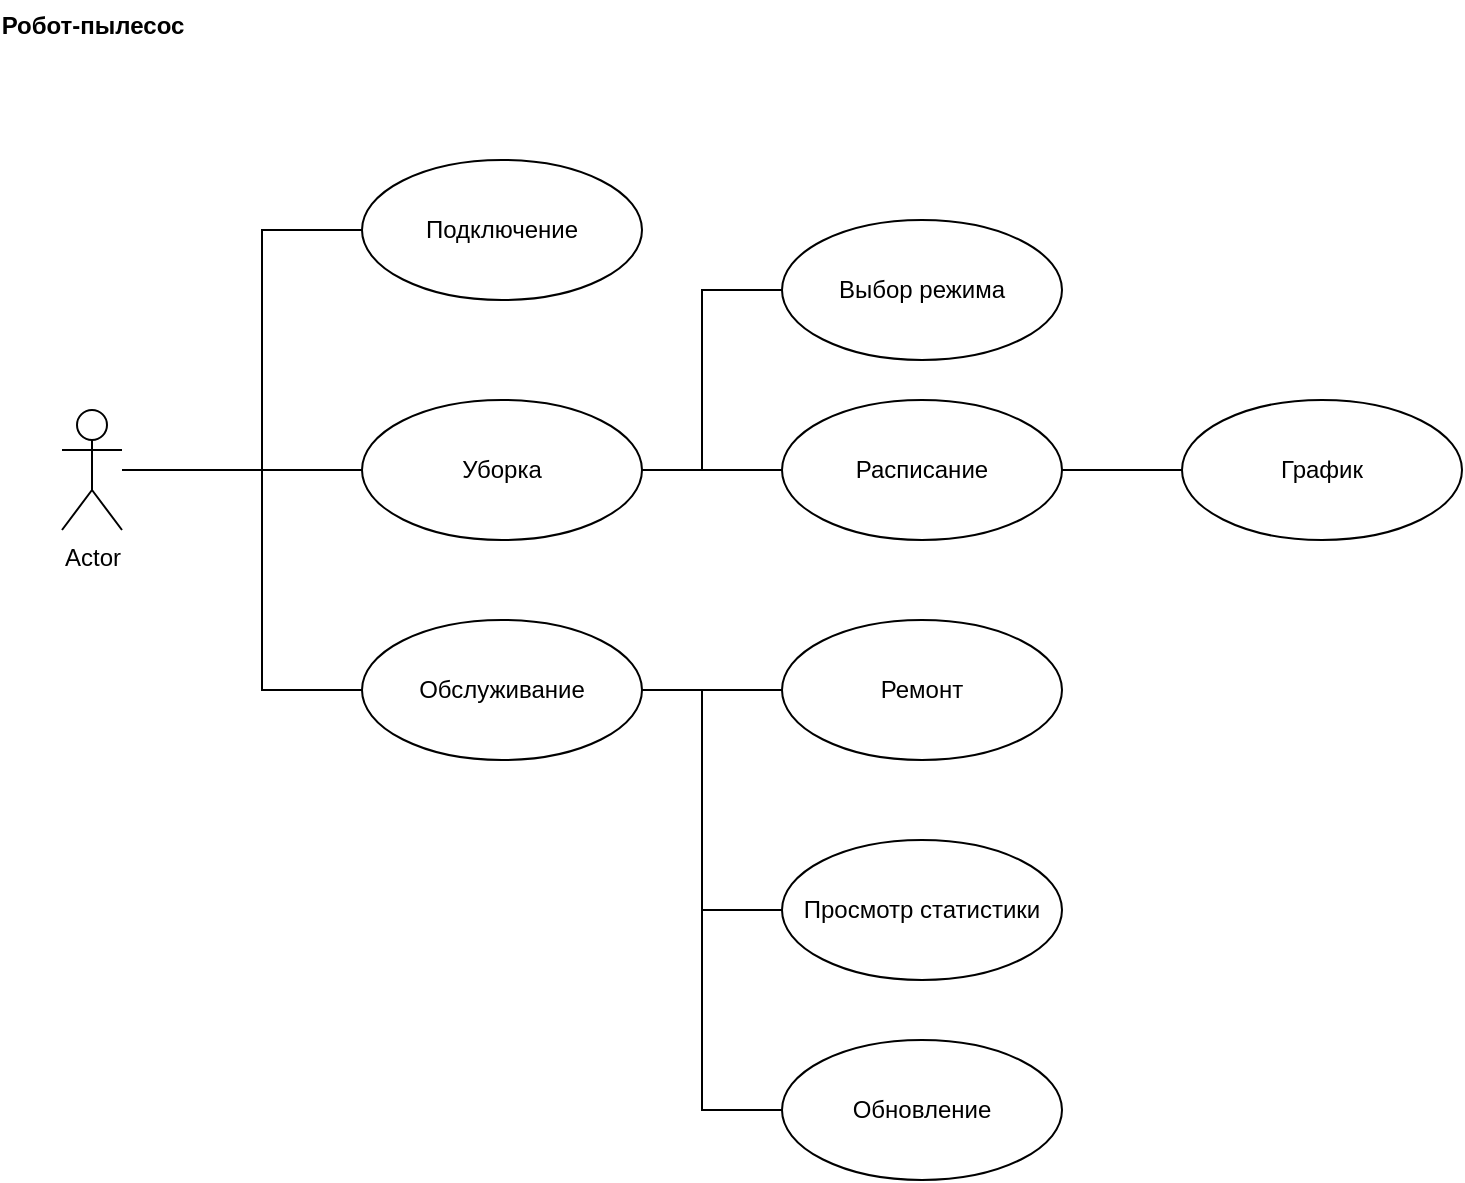 <mxfile version="22.1.2" type="device">
  <diagram name="Страница — 1" id="Sh5K4RNbb2jhzGxldwWY">
    <mxGraphModel dx="475" dy="595" grid="1" gridSize="10" guides="1" tooltips="1" connect="1" arrows="1" fold="1" page="1" pageScale="1" pageWidth="827" pageHeight="1169" math="0" shadow="0">
      <root>
        <mxCell id="0" />
        <mxCell id="1" parent="0" />
        <mxCell id="Jl23NluVTWIBxDWeX_S1-3" style="edgeStyle=orthogonalEdgeStyle;rounded=0;orthogonalLoop=1;jettySize=auto;html=1;endArrow=none;endFill=0;" edge="1" parent="1" source="Jl23NluVTWIBxDWeX_S1-1" target="Jl23NluVTWIBxDWeX_S1-2">
          <mxGeometry relative="1" as="geometry">
            <Array as="points">
              <mxPoint x="140" y="285" />
              <mxPoint x="140" y="165" />
            </Array>
          </mxGeometry>
        </mxCell>
        <mxCell id="Jl23NluVTWIBxDWeX_S1-5" style="edgeStyle=orthogonalEdgeStyle;rounded=0;orthogonalLoop=1;jettySize=auto;html=1;endArrow=none;endFill=0;" edge="1" parent="1" source="Jl23NluVTWIBxDWeX_S1-1" target="Jl23NluVTWIBxDWeX_S1-4">
          <mxGeometry relative="1" as="geometry" />
        </mxCell>
        <mxCell id="Jl23NluVTWIBxDWeX_S1-18" style="edgeStyle=orthogonalEdgeStyle;rounded=0;orthogonalLoop=1;jettySize=auto;html=1;endArrow=none;endFill=0;" edge="1" parent="1" source="Jl23NluVTWIBxDWeX_S1-1" target="Jl23NluVTWIBxDWeX_S1-17">
          <mxGeometry relative="1" as="geometry">
            <Array as="points">
              <mxPoint x="140" y="285" />
              <mxPoint x="140" y="395" />
            </Array>
          </mxGeometry>
        </mxCell>
        <mxCell id="Jl23NluVTWIBxDWeX_S1-1" value="Actor" style="shape=umlActor;verticalLabelPosition=bottom;verticalAlign=top;html=1;outlineConnect=0;" vertex="1" parent="1">
          <mxGeometry x="40" y="255" width="30" height="60" as="geometry" />
        </mxCell>
        <mxCell id="Jl23NluVTWIBxDWeX_S1-2" value="Подключение" style="ellipse;whiteSpace=wrap;html=1;" vertex="1" parent="1">
          <mxGeometry x="190" y="130" width="140" height="70" as="geometry" />
        </mxCell>
        <mxCell id="Jl23NluVTWIBxDWeX_S1-7" style="edgeStyle=orthogonalEdgeStyle;rounded=0;orthogonalLoop=1;jettySize=auto;html=1;endArrow=none;endFill=0;elbow=vertical;" edge="1" parent="1" source="Jl23NluVTWIBxDWeX_S1-4" target="Jl23NluVTWIBxDWeX_S1-6">
          <mxGeometry relative="1" as="geometry">
            <Array as="points">
              <mxPoint x="360" y="195" />
            </Array>
          </mxGeometry>
        </mxCell>
        <mxCell id="Jl23NluVTWIBxDWeX_S1-9" style="edgeStyle=orthogonalEdgeStyle;rounded=0;orthogonalLoop=1;jettySize=auto;html=1;endArrow=none;endFill=0;" edge="1" parent="1" source="Jl23NluVTWIBxDWeX_S1-4" target="Jl23NluVTWIBxDWeX_S1-8">
          <mxGeometry relative="1" as="geometry" />
        </mxCell>
        <mxCell id="Jl23NluVTWIBxDWeX_S1-4" value="Уборка" style="ellipse;whiteSpace=wrap;html=1;" vertex="1" parent="1">
          <mxGeometry x="190" y="250" width="140" height="70" as="geometry" />
        </mxCell>
        <mxCell id="Jl23NluVTWIBxDWeX_S1-6" value="Выбор режима" style="ellipse;whiteSpace=wrap;html=1;" vertex="1" parent="1">
          <mxGeometry x="400" y="160" width="140" height="70" as="geometry" />
        </mxCell>
        <mxCell id="Jl23NluVTWIBxDWeX_S1-11" style="edgeStyle=orthogonalEdgeStyle;rounded=0;orthogonalLoop=1;jettySize=auto;html=1;endArrow=none;endFill=0;" edge="1" parent="1" source="Jl23NluVTWIBxDWeX_S1-8" target="Jl23NluVTWIBxDWeX_S1-10">
          <mxGeometry relative="1" as="geometry" />
        </mxCell>
        <mxCell id="Jl23NluVTWIBxDWeX_S1-8" value="Расписание" style="ellipse;whiteSpace=wrap;html=1;" vertex="1" parent="1">
          <mxGeometry x="400" y="250" width="140" height="70" as="geometry" />
        </mxCell>
        <mxCell id="Jl23NluVTWIBxDWeX_S1-10" value="График" style="ellipse;whiteSpace=wrap;html=1;" vertex="1" parent="1">
          <mxGeometry x="600" y="250" width="140" height="70" as="geometry" />
        </mxCell>
        <mxCell id="Jl23NluVTWIBxDWeX_S1-20" style="edgeStyle=orthogonalEdgeStyle;rounded=0;orthogonalLoop=1;jettySize=auto;html=1;endArrow=none;endFill=0;" edge="1" parent="1" source="Jl23NluVTWIBxDWeX_S1-17" target="Jl23NluVTWIBxDWeX_S1-19">
          <mxGeometry relative="1" as="geometry" />
        </mxCell>
        <mxCell id="Jl23NluVTWIBxDWeX_S1-23" style="edgeStyle=orthogonalEdgeStyle;rounded=0;orthogonalLoop=1;jettySize=auto;html=1;endArrow=none;endFill=0;" edge="1" parent="1" source="Jl23NluVTWIBxDWeX_S1-17" target="Jl23NluVTWIBxDWeX_S1-22">
          <mxGeometry relative="1" as="geometry">
            <Array as="points">
              <mxPoint x="360" y="395" />
              <mxPoint x="360" y="505" />
            </Array>
          </mxGeometry>
        </mxCell>
        <mxCell id="Jl23NluVTWIBxDWeX_S1-25" style="edgeStyle=orthogonalEdgeStyle;rounded=0;orthogonalLoop=1;jettySize=auto;html=1;endArrow=none;endFill=0;" edge="1" parent="1" source="Jl23NluVTWIBxDWeX_S1-17" target="Jl23NluVTWIBxDWeX_S1-24">
          <mxGeometry relative="1" as="geometry">
            <Array as="points">
              <mxPoint x="360" y="395" />
              <mxPoint x="360" y="605" />
            </Array>
          </mxGeometry>
        </mxCell>
        <mxCell id="Jl23NluVTWIBxDWeX_S1-17" value="Обслуживание" style="ellipse;whiteSpace=wrap;html=1;" vertex="1" parent="1">
          <mxGeometry x="190" y="360" width="140" height="70" as="geometry" />
        </mxCell>
        <mxCell id="Jl23NluVTWIBxDWeX_S1-19" value="Ремонт" style="ellipse;whiteSpace=wrap;html=1;" vertex="1" parent="1">
          <mxGeometry x="400" y="360" width="140" height="70" as="geometry" />
        </mxCell>
        <mxCell id="Jl23NluVTWIBxDWeX_S1-21" value="Робот-пылесос" style="text;align=center;fontStyle=1;verticalAlign=middle;spacingLeft=3;spacingRight=3;strokeColor=none;rotatable=0;points=[[0,0.5],[1,0.5]];portConstraint=eastwest;html=1;" vertex="1" parent="1">
          <mxGeometry x="15" y="50" width="80" height="26" as="geometry" />
        </mxCell>
        <mxCell id="Jl23NluVTWIBxDWeX_S1-22" value="Просмотр статистики" style="ellipse;whiteSpace=wrap;html=1;" vertex="1" parent="1">
          <mxGeometry x="400" y="470" width="140" height="70" as="geometry" />
        </mxCell>
        <mxCell id="Jl23NluVTWIBxDWeX_S1-24" value="Обновление" style="ellipse;whiteSpace=wrap;html=1;" vertex="1" parent="1">
          <mxGeometry x="400" y="570" width="140" height="70" as="geometry" />
        </mxCell>
      </root>
    </mxGraphModel>
  </diagram>
</mxfile>
